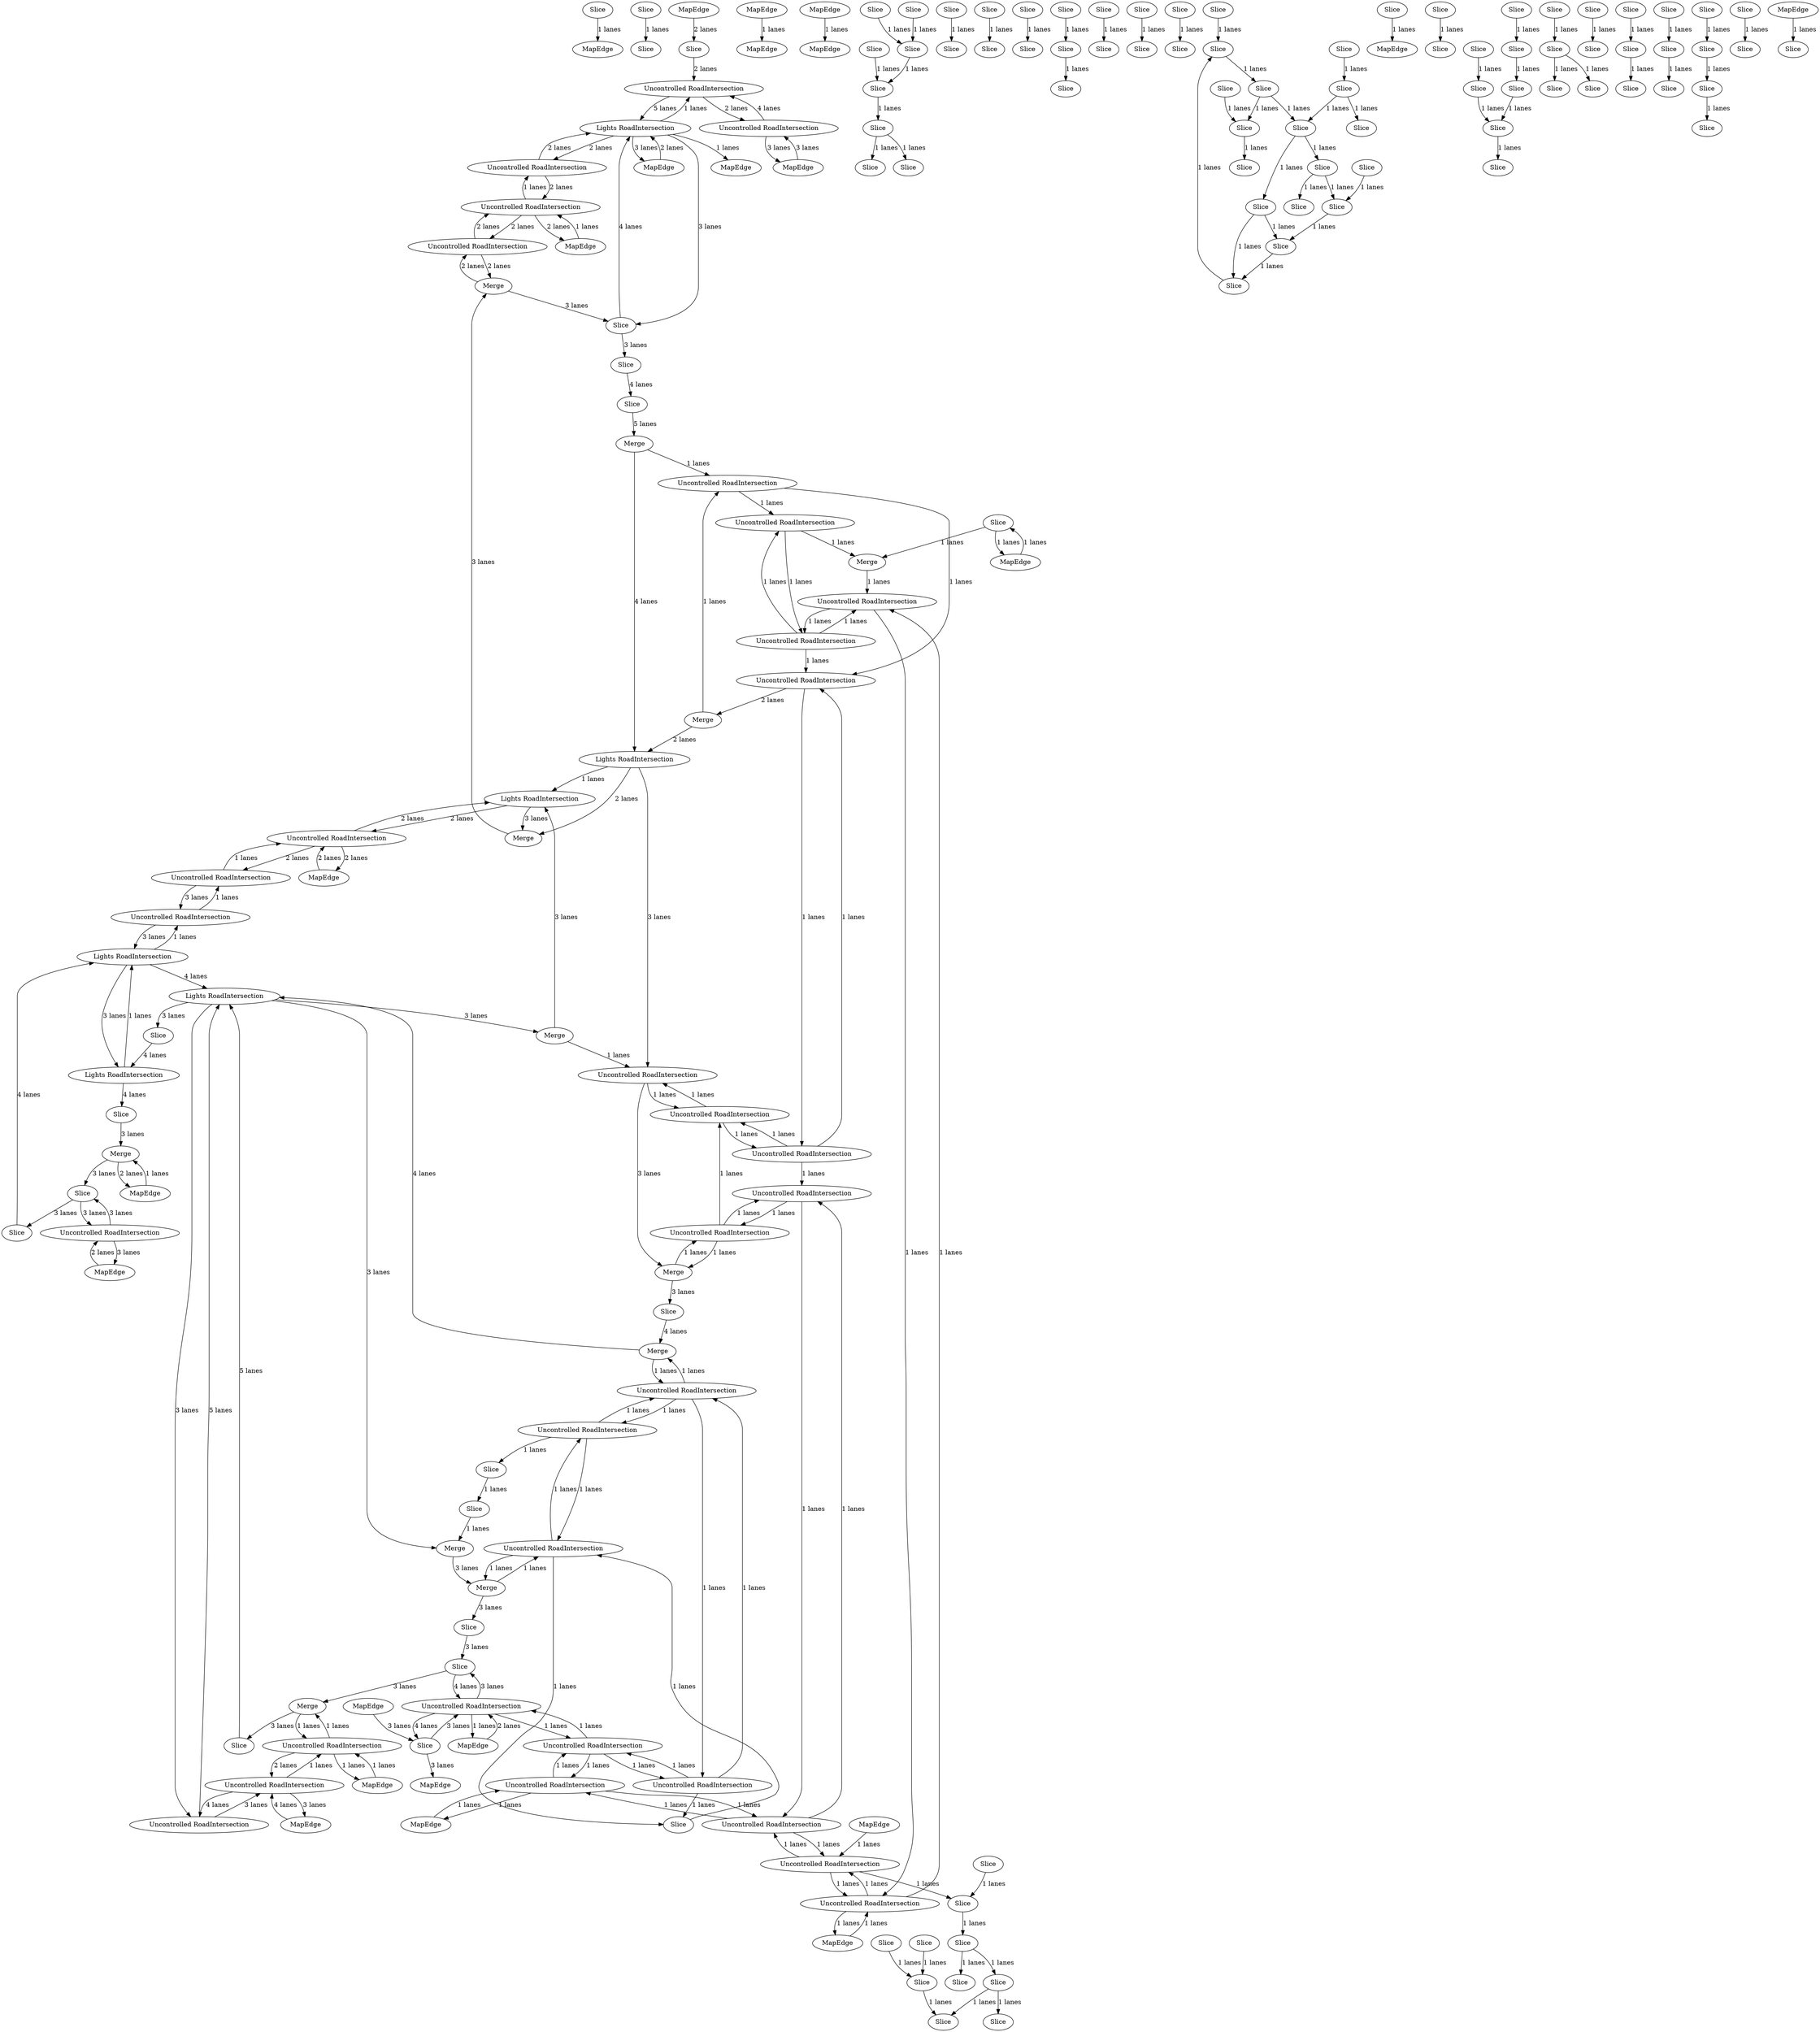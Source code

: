 digraph {
    0 [ label = "MapEdge" ]
    1 [ label = "Slice" ]
    2 [ label = "Slice" ]
    3 [ label = "Slice" ]
    4 [ label = "Slice" ]
    5 [ label = "MapEdge" ]
    6 [ label = "Lights RoadIntersection" ]
    7 [ label = "Uncontrolled RoadIntersection" ]
    8 [ label = "Uncontrolled RoadIntersection" ]
    9 [ label = "MapEdge" ]
    10 [ label = "Uncontrolled RoadIntersection" ]
    11 [ label = "Uncontrolled RoadIntersection" ]
    12 [ label = "MapEdge" ]
    13 [ label = "MapEdge" ]
    14 [ label = "Slice" ]
    15 [ label = "Slice" ]
    16 [ label = "Slice" ]
    17 [ label = "Slice" ]
    18 [ label = "MapEdge" ]
    19 [ label = "Slice" ]
    20 [ label = "MapEdge" ]
    21 [ label = "MapEdge" ]
    22 [ label = "Slice" ]
    23 [ label = "Slice" ]
    24 [ label = "Slice" ]
    25 [ label = "Slice" ]
    26 [ label = "Slice" ]
    27 [ label = "Merge" ]
    28 [ label = "Slice" ]
    29 [ label = "Slice" ]
    30 [ label = "Slice" ]
    31 [ label = "Uncontrolled RoadIntersection" ]
    32 [ label = "Slice" ]
    33 [ label = "Slice" ]
    34 [ label = "Merge" ]
    35 [ label = "Slice" ]
    36 [ label = "MapEdge" ]
    37 [ label = "Slice" ]
    38 [ label = "Uncontrolled RoadIntersection" ]
    39 [ label = "Uncontrolled RoadIntersection" ]
    40 [ label = "Uncontrolled RoadIntersection" ]
    41 [ label = "Uncontrolled RoadIntersection" ]
    42 [ label = "MapEdge" ]
    43 [ label = "Slice" ]
    44 [ label = "Slice" ]
    45 [ label = "Slice" ]
    46 [ label = "Slice" ]
    47 [ label = "Slice" ]
    48 [ label = "Slice" ]
    49 [ label = "Slice" ]
    50 [ label = "Slice" ]
    51 [ label = "Uncontrolled RoadIntersection" ]
    52 [ label = "Slice" ]
    53 [ label = "MapEdge" ]
    54 [ label = "Merge" ]
    55 [ label = "Slice" ]
    56 [ label = "Uncontrolled RoadIntersection" ]
    57 [ label = "Slice" ]
    58 [ label = "Merge" ]
    59 [ label = "Lights RoadIntersection" ]
    60 [ label = "Merge" ]
    61 [ label = "Uncontrolled RoadIntersection" ]
    62 [ label = "Slice" ]
    63 [ label = "Slice" ]
    64 [ label = "MapEdge" ]
    65 [ label = "Slice" ]
    66 [ label = "Uncontrolled RoadIntersection" ]
    67 [ label = "Slice" ]
    68 [ label = "Lights RoadIntersection" ]
    69 [ label = "Slice" ]
    70 [ label = "Slice" ]
    71 [ label = "Slice" ]
    72 [ label = "Slice" ]
    73 [ label = "Slice" ]
    74 [ label = "MapEdge" ]
    75 [ label = "Slice" ]
    76 [ label = "Slice" ]
    77 [ label = "Slice" ]
    78 [ label = "Slice" ]
    79 [ label = "Slice" ]
    80 [ label = "Uncontrolled RoadIntersection" ]
    81 [ label = "Slice" ]
    82 [ label = "Slice" ]
    83 [ label = "Uncontrolled RoadIntersection" ]
    84 [ label = "Slice" ]
    85 [ label = "Uncontrolled RoadIntersection" ]
    86 [ label = "Slice" ]
    87 [ label = "Slice" ]
    88 [ label = "Slice" ]
    89 [ label = "Slice" ]
    90 [ label = "Slice" ]
    91 [ label = "Uncontrolled RoadIntersection" ]
    92 [ label = "Slice" ]
    93 [ label = "Slice" ]
    94 [ label = "Slice" ]
    95 [ label = "Merge" ]
    96 [ label = "Uncontrolled RoadIntersection" ]
    97 [ label = "Merge" ]
    98 [ label = "Uncontrolled RoadIntersection" ]
    99 [ label = "Uncontrolled RoadIntersection" ]
    100 [ label = "Uncontrolled RoadIntersection" ]
    101 [ label = "Slice" ]
    102 [ label = "Slice" ]
    103 [ label = "Slice" ]
    104 [ label = "Slice" ]
    105 [ label = "Slice" ]
    106 [ label = "Slice" ]
    107 [ label = "Slice" ]
    108 [ label = "Slice" ]
    109 [ label = "Slice" ]
    110 [ label = "MapEdge" ]
    111 [ label = "Merge" ]
    112 [ label = "Uncontrolled RoadIntersection" ]
    113 [ label = "Uncontrolled RoadIntersection" ]
    114 [ label = "Uncontrolled RoadIntersection" ]
    115 [ label = "Slice" ]
    116 [ label = "Uncontrolled RoadIntersection" ]
    117 [ label = "Slice" ]
    118 [ label = "Slice" ]
    119 [ label = "Uncontrolled RoadIntersection" ]
    120 [ label = "Uncontrolled RoadIntersection" ]
    121 [ label = "Slice" ]
    122 [ label = "Slice" ]
    123 [ label = "Slice" ]
    124 [ label = "Slice" ]
    125 [ label = "Lights RoadIntersection" ]
    126 [ label = "Lights RoadIntersection" ]
    127 [ label = "Merge" ]
    128 [ label = "MapEdge" ]
    129 [ label = "Merge" ]
    130 [ label = "Slice" ]
    131 [ label = "Uncontrolled RoadIntersection" ]
    132 [ label = "Slice" ]
    133 [ label = "MapEdge" ]
    134 [ label = "Merge" ]
    135 [ label = "Slice" ]
    136 [ label = "Lights RoadIntersection" ]
    137 [ label = "Slice" ]
    138 [ label = "Uncontrolled RoadIntersection" ]
    139 [ label = "Slice" ]
    140 [ label = "Slice" ]
    141 [ label = "Slice" ]
    142 [ label = "Merge" ]
    143 [ label = "Slice" ]
    144 [ label = "Slice" ]
    145 [ label = "MapEdge" ]
    146 [ label = "Slice" ]
    147 [ label = "Slice" ]
    148 [ label = "Uncontrolled RoadIntersection" ]
    149 [ label = "Slice" ]
    150 [ label = "Slice" ]
    151 [ label = "Slice" ]
    152 [ label = "Slice" ]
    153 [ label = "Slice" ]
    154 [ label = "Slice" ]
    155 [ label = "Slice" ]
    156 [ label = "Slice" ]
    157 [ label = "Uncontrolled RoadIntersection" ]
    158 [ label = "Uncontrolled RoadIntersection" ]
    159 [ label = "Slice" ]
    160 [ label = "Slice" ]
    161 [ label = "Slice" ]
    162 [ label = "Slice" ]
    163 [ label = "Slice" ]
    164 [ label = "Slice" ]
    165 [ label = "Slice" ]
    166 [ label = "MapEdge" ]
    167 [ label = "MapEdge" ]
    168 [ label = "MapEdge" ]
    169 [ label = "MapEdge" ]
    170 [ label = "MapEdge" ]
    171 [ label = "MapEdge" ]
    172 [ label = "MapEdge" ]
    59 -> 68 [ label = "1 lanes" ]
    134 -> 166 [ label = "2 lanes" ]
    166 -> 134 [ label = "1 lanes" ]
    7 -> 31 [ label = "2 lanes" ]
    31 -> 7 [ label = "2 lanes" ]
    6 -> 9 [ label = "1 lanes" ]
    8 -> 7 [ label = "2 lanes" ]
    7 -> 8 [ label = "1 lanes" ]
    7 -> 36 [ label = "2 lanes" ]
    36 -> 7 [ label = "1 lanes" ]
    172 -> 3 [ label = "2 lanes" ]
    116 -> 91 [ label = "1 lanes" ]
    91 -> 116 [ label = "3 lanes" ]
    80 -> 83 [ label = "1 lanes" ]
    83 -> 80 [ label = "1 lanes" ]
    66 -> 64 [ label = "2 lanes" ]
    64 -> 66 [ label = "2 lanes" ]
    17 -> 27 [ label = "1 lanes" ]
    27 -> 40 [ label = "1 lanes" ]
    18 -> 17 [ label = "1 lanes" ]
    17 -> 18 [ label = "1 lanes" ]
    39 -> 61 [ label = "1 lanes" ]
    60 -> 56 [ label = "1 lanes" ]
    56 -> 38 [ label = "1 lanes" ]
    96 -> 98 [ label = "1 lanes" ]
    98 -> 96 [ label = "1 lanes" ]
    98 -> 99 [ label = "1 lanes" ]
    99 -> 98 [ label = "1 lanes" ]
    96 -> 83 [ label = "1 lanes" ]
    80 -> 98 [ label = "1 lanes" ]
    51 -> 41 [ label = "1 lanes" ]
    41 -> 51 [ label = "1 lanes" ]
    121 -> 120 [ label = "1 lanes" ]
    120 -> 121 [ label = "1 lanes" ]
    120 -> 119 [ label = "1 lanes" ]
    119 -> 120 [ label = "1 lanes" ]
    119 -> 112 [ label = "1 lanes" ]
    112 -> 119 [ label = "1 lanes" ]
    113 -> 121 [ label = "1 lanes" ]
    119 -> 118 [ label = "1 lanes" ]
    118 -> 117 [ label = "1 lanes" ]
    117 -> 127 [ label = "1 lanes" ]
    130 -> 135 [ label = "3 lanes" ]
    39 -> 40 [ label = "1 lanes" ]
    40 -> 39 [ label = "1 lanes" ]
    40 -> 41 [ label = "1 lanes" ]
    41 -> 40 [ label = "1 lanes" ]
    41 -> 42 [ label = "1 lanes" ]
    42 -> 41 [ label = "1 lanes" ]
    6 -> 171 [ label = "3 lanes" ]
    171 -> 6 [ label = "2 lanes" ]
    10 -> 6 [ label = "5 lanes" ]
    6 -> 10 [ label = "1 lanes" ]
    132 -> 131 [ label = "3 lanes" ]
    131 -> 132 [ label = "3 lanes" ]
    139 -> 138 [ label = "3 lanes" ]
    138 -> 139 [ label = "4 lanes" ]
    138 -> 135 [ label = "3 lanes" ]
    135 -> 138 [ label = "4 lanes" ]
    103 -> 102 [ label = "1 lanes" ]
    68 -> 66 [ label = "2 lanes" ]
    66 -> 68 [ label = "2 lanes" ]
    148 -> 157 [ label = "3 lanes" ]
    157 -> 148 [ label = "4 lanes" ]
    126 -> 95 [ label = "3 lanes" ]
    95 -> 68 [ label = "3 lanes" ]
    68 -> 58 [ label = "3 lanes" ]
    58 -> 34 [ label = "3 lanes" ]
    34 -> 23 [ label = "3 lanes" ]
    34 -> 31 [ label = "2 lanes" ]
    31 -> 34 [ label = "2 lanes" ]
    95 -> 85 [ label = "1 lanes" ]
    81 -> 76 [ label = "1 lanes" ]
    71 -> 82 [ label = "1 lanes" ]
    123 -> 108 [ label = "1 lanes" ]
    115 -> 108 [ label = "1 lanes" ]
    12 -> 11 [ label = "3 lanes" ]
    11 -> 12 [ label = "3 lanes" ]
    137 -> 134 [ label = "3 lanes" ]
    134 -> 132 [ label = "3 lanes" ]
    131 -> 128 [ label = "3 lanes" ]
    128 -> 131 [ label = "2 lanes" ]
    157 -> 158 [ label = "1 lanes" ]
    158 -> 157 [ label = "2 lanes" ]
    145 -> 139 [ label = "3 lanes" ]
    11 -> 10 [ label = "4 lanes" ]
    10 -> 11 [ label = "2 lanes" ]
    23 -> 6 [ label = "4 lanes" ]
    6 -> 23 [ label = "3 lanes" ]
    3 -> 10 [ label = "2 lanes" ]
    126 -> 140 [ label = "3 lanes" ]
    139 -> 133 [ label = "3 lanes" ]
    135 -> 142 [ label = "3 lanes" ]
    132 -> 124 [ label = "3 lanes" ]
    52 -> 54 [ label = "5 lanes" ]
    59 -> 85 [ label = "3 lanes" ]
    85 -> 97 [ label = "3 lanes" ]
    97 -> 107 [ label = "3 lanes" ]
    23 -> 33 [ label = "3 lanes" ]
    107 -> 111 [ label = "4 lanes" ]
    111 -> 126 [ label = "4 lanes" ]
    69 -> 67 [ label = "1 lanes" ]
    70 -> 69 [ label = "1 lanes" ]
    97 -> 96 [ label = "1 lanes" ]
    96 -> 97 [ label = "1 lanes" ]
    83 -> 85 [ label = "1 lanes" ]
    85 -> 83 [ label = "1 lanes" ]
    61 -> 60 [ label = "2 lanes" ]
    60 -> 59 [ label = "2 lanes" ]
    59 -> 58 [ label = "2 lanes" ]
    6 -> 8 [ label = "2 lanes" ]
    8 -> 6 [ label = "2 lanes" ]
    91 -> 66 [ label = "1 lanes" ]
    66 -> 91 [ label = "2 lanes" ]
    136 -> 125 [ label = "1 lanes" ]
    125 -> 136 [ label = "3 lanes" ]
    125 -> 116 [ label = "1 lanes" ]
    116 -> 125 [ label = "3 lanes" ]
    140 -> 136 [ label = "4 lanes" ]
    136 -> 137 [ label = "4 lanes" ]
    111 -> 112 [ label = "1 lanes" ]
    112 -> 111 [ label = "1 lanes" ]
    169 -> 158 [ label = "1 lanes" ]
    158 -> 169 [ label = "1 lanes" ]
    158 -> 142 [ label = "1 lanes" ]
    142 -> 158 [ label = "1 lanes" ]
    38 -> 39 [ label = "1 lanes" ]
    39 -> 38 [ label = "1 lanes" ]
    120 -> 129 [ label = "1 lanes" ]
    129 -> 120 [ label = "1 lanes" ]
    157 -> 168 [ label = "3 lanes" ]
    168 -> 157 [ label = "4 lanes" ]
    21 -> 13 [ label = "1 lanes" ]
    5 -> 20 [ label = "1 lanes" ]
    141 -> 126 [ label = "5 lanes" ]
    124 -> 125 [ label = "4 lanes" ]
    125 -> 126 [ label = "4 lanes" ]
    93 -> 69 [ label = "1 lanes" ]
    89 -> 115 [ label = "1 lanes" ]
    126 -> 127 [ label = "3 lanes" ]
    127 -> 129 [ label = "3 lanes" ]
    129 -> 130 [ label = "3 lanes" ]
    126 -> 148 [ label = "3 lanes" ]
    148 -> 126 [ label = "5 lanes" ]
    138 -> 170 [ label = "1 lanes" ]
    170 -> 138 [ label = "2 lanes" ]
    88 -> 84 [ label = "1 lanes" ]
    79 -> 76 [ label = "1 lanes" ]
    92 -> 90 [ label = "1 lanes" ]
    92 -> 89 [ label = "1 lanes" ]
    2 -> 0 [ label = "1 lanes" ]
    4 -> 1 [ label = "1 lanes" ]
    73 -> 74 [ label = "1 lanes" ]
    100 -> 110 [ label = "1 lanes" ]
    110 -> 100 [ label = "1 lanes" ]
    112 -> 113 [ label = "1 lanes" ]
    113 -> 112 [ label = "1 lanes" ]
    113 -> 114 [ label = "1 lanes" ]
    114 -> 113 [ label = "1 lanes" ]
    138 -> 114 [ label = "1 lanes" ]
    114 -> 138 [ label = "1 lanes" ]
    114 -> 100 [ label = "1 lanes" ]
    100 -> 114 [ label = "1 lanes" ]
    100 -> 99 [ label = "1 lanes" ]
    99 -> 100 [ label = "1 lanes" ]
    99 -> 51 [ label = "1 lanes" ]
    51 -> 99 [ label = "1 lanes" ]
    65 -> 86 [ label = "1 lanes" ]
    49 -> 65 [ label = "1 lanes" ]
    50 -> 49 [ label = "1 lanes" ]
    72 -> 50 [ label = "1 lanes" ]
    65 -> 67 [ label = "1 lanes" ]
    51 -> 50 [ label = "1 lanes" ]
    53 -> 51 [ label = "1 lanes" ]
    38 -> 27 [ label = "1 lanes" ]
    54 -> 56 [ label = "1 lanes" ]
    56 -> 61 [ label = "1 lanes" ]
    61 -> 80 [ label = "1 lanes" ]
    80 -> 61 [ label = "1 lanes" ]
    62 -> 63 [ label = "1 lanes" ]
    105 -> 104 [ label = "1 lanes" ]
    76 -> 75 [ label = "1 lanes" ]
    94 -> 92 [ label = "1 lanes" ]
    115 -> 122 [ label = "1 lanes" ]
    108 -> 87 [ label = "1 lanes" ]
    87 -> 84 [ label = "1 lanes" ]
    89 -> 88 [ label = "1 lanes" ]
    88 -> 87 [ label = "1 lanes" ]
    84 -> 82 [ label = "1 lanes" ]
    82 -> 81 [ label = "1 lanes" ]
    81 -> 89 [ label = "1 lanes" ]
    161 -> 160 [ label = "1 lanes" ]
    160 -> 159 [ label = "1 lanes" ]
    162 -> 161 [ label = "1 lanes" ]
    44 -> 43 [ label = "1 lanes" ]
    45 -> 44 [ label = "1 lanes" ]
    47 -> 46 [ label = "1 lanes" ]
    49 -> 48 [ label = "1 lanes" ]
    33 -> 52 [ label = "4 lanes" ]
    54 -> 59 [ label = "4 lanes" ]
    15 -> 14 [ label = "1 lanes" ]
    15 -> 16 [ label = "1 lanes" ]
    24 -> 15 [ label = "1 lanes" ]
    25 -> 24 [ label = "1 lanes" ]
    19 -> 25 [ label = "1 lanes" ]
    29 -> 28 [ label = "1 lanes" ]
    32 -> 30 [ label = "1 lanes" ]
    37 -> 35 [ label = "1 lanes" ]
    26 -> 25 [ label = "1 lanes" ]
    22 -> 24 [ label = "1 lanes" ]
    104 -> 103 [ label = "1 lanes" ]
    106 -> 105 [ label = "1 lanes" ]
    101 -> 109 [ label = "1 lanes" ]
    109 -> 103 [ label = "1 lanes" ]
    142 -> 141 [ label = "3 lanes" ]
    78 -> 77 [ label = "1 lanes" ]
    55 -> 57 [ label = "1 lanes" ]
    167 -> 164 [ label = "1 lanes" ]
    163 -> 165 [ label = "1 lanes" ]
    150 -> 149 [ label = "1 lanes" ]
    156 -> 152 [ label = "1 lanes" ]
    151 -> 153 [ label = "1 lanes" ]
    153 -> 154 [ label = "1 lanes" ]
    155 -> 156 [ label = "1 lanes" ]
    146 -> 143 [ label = "1 lanes" ]
    147 -> 146 [ label = "1 lanes" ]
    146 -> 144 [ label = "1 lanes" ]
}
